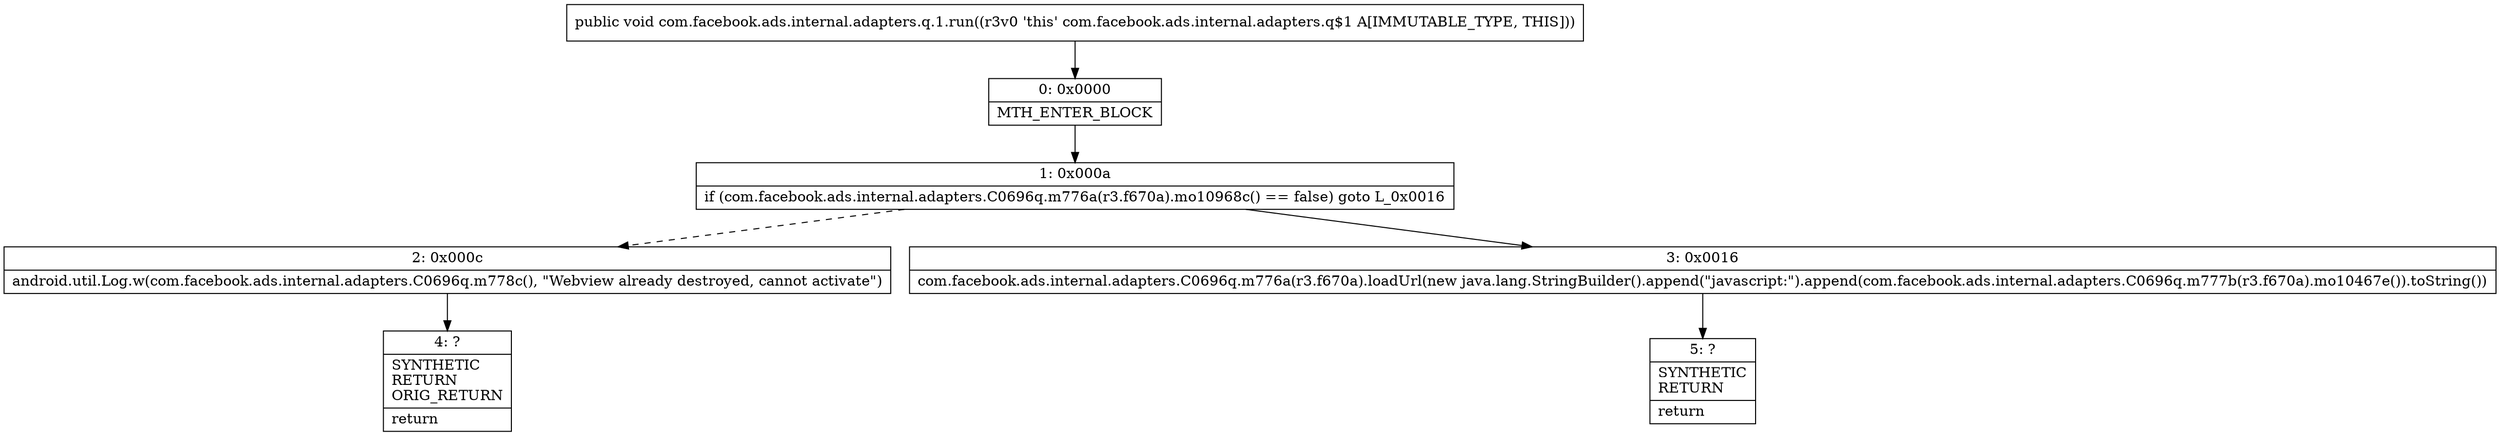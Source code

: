digraph "CFG forcom.facebook.ads.internal.adapters.q.1.run()V" {
Node_0 [shape=record,label="{0\:\ 0x0000|MTH_ENTER_BLOCK\l}"];
Node_1 [shape=record,label="{1\:\ 0x000a|if (com.facebook.ads.internal.adapters.C0696q.m776a(r3.f670a).mo10968c() == false) goto L_0x0016\l}"];
Node_2 [shape=record,label="{2\:\ 0x000c|android.util.Log.w(com.facebook.ads.internal.adapters.C0696q.m778c(), \"Webview already destroyed, cannot activate\")\l}"];
Node_3 [shape=record,label="{3\:\ 0x0016|com.facebook.ads.internal.adapters.C0696q.m776a(r3.f670a).loadUrl(new java.lang.StringBuilder().append(\"javascript:\").append(com.facebook.ads.internal.adapters.C0696q.m777b(r3.f670a).mo10467e()).toString())\l}"];
Node_4 [shape=record,label="{4\:\ ?|SYNTHETIC\lRETURN\lORIG_RETURN\l|return\l}"];
Node_5 [shape=record,label="{5\:\ ?|SYNTHETIC\lRETURN\l|return\l}"];
MethodNode[shape=record,label="{public void com.facebook.ads.internal.adapters.q.1.run((r3v0 'this' com.facebook.ads.internal.adapters.q$1 A[IMMUTABLE_TYPE, THIS])) }"];
MethodNode -> Node_0;
Node_0 -> Node_1;
Node_1 -> Node_2[style=dashed];
Node_1 -> Node_3;
Node_2 -> Node_4;
Node_3 -> Node_5;
}

